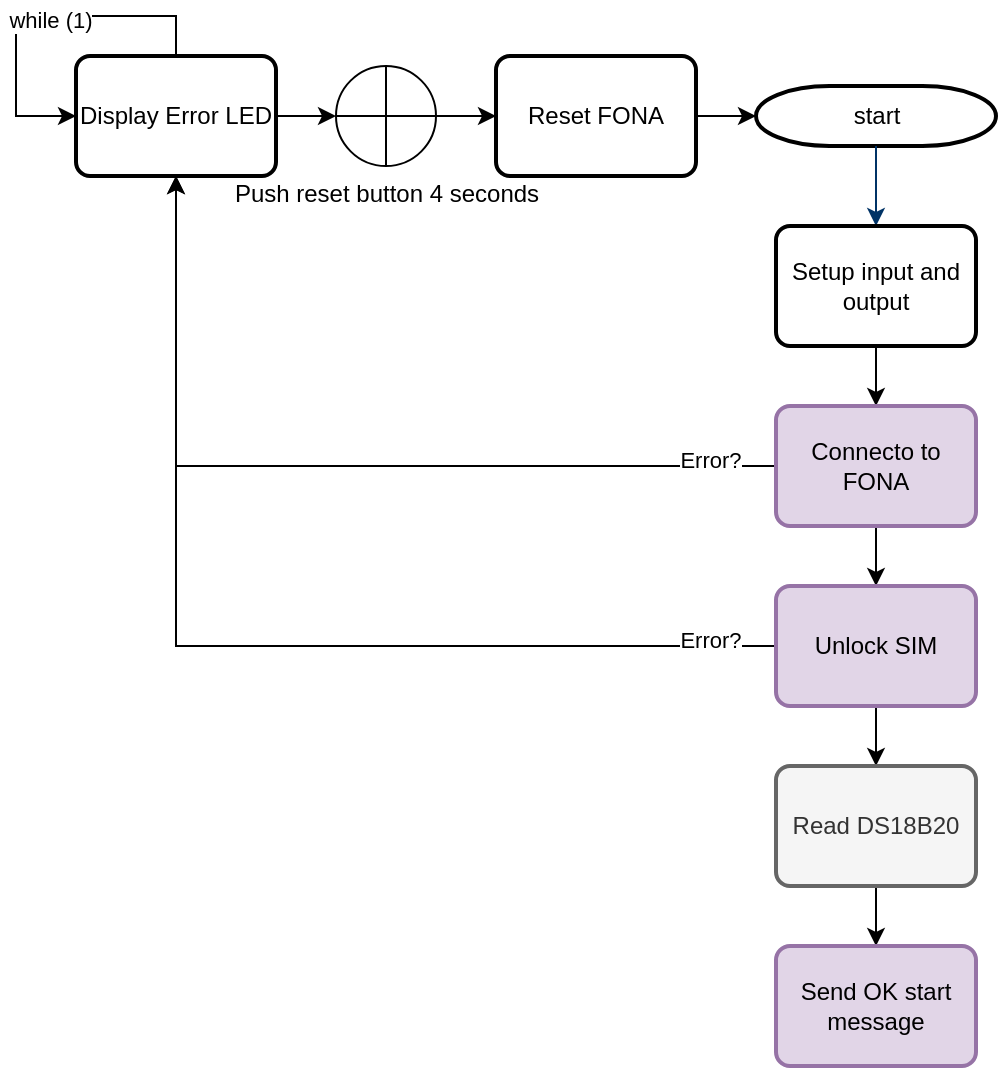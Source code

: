 <mxfile version="13.8.5" type="github">
  <diagram id="6a731a19-8d31-9384-78a2-239565b7b9f0" name="Page-1">
    <mxGraphModel dx="2591" dy="781" grid="1" gridSize="10" guides="1" tooltips="1" connect="1" arrows="1" fold="1" page="1" pageScale="1" pageWidth="1169" pageHeight="827" background="#ffffff" math="0" shadow="0">
      <root>
        <mxCell id="0" />
        <mxCell id="1" parent="0" />
        <mxCell id="2" value="start" style="shape=mxgraph.flowchart.terminator;strokeWidth=2;gradientColor=none;gradientDirection=north;fontStyle=0;html=1;" parent="1" vertex="1">
          <mxGeometry x="260" y="60" width="120" height="30" as="geometry" />
        </mxCell>
        <mxCell id="7" style="fontStyle=1;strokeColor=#003366;strokeWidth=1;html=1;" parent="1" source="2" edge="1">
          <mxGeometry relative="1" as="geometry">
            <mxPoint x="320" y="130" as="targetPoint" />
          </mxGeometry>
        </mxCell>
        <mxCell id="q-yUy6KLLp3OQgvRpyQH-70" style="edgeStyle=orthogonalEdgeStyle;rounded=0;orthogonalLoop=1;jettySize=auto;html=1;" edge="1" parent="1" source="q-yUy6KLLp3OQgvRpyQH-55" target="q-yUy6KLLp3OQgvRpyQH-67">
          <mxGeometry relative="1" as="geometry" />
        </mxCell>
        <mxCell id="q-yUy6KLLp3OQgvRpyQH-55" value="&lt;div&gt;Setup input and output&lt;/div&gt;" style="rounded=1;whiteSpace=wrap;html=1;absoluteArcSize=1;arcSize=14;strokeWidth=2;" vertex="1" parent="1">
          <mxGeometry x="270" y="130" width="100" height="60" as="geometry" />
        </mxCell>
        <mxCell id="q-yUy6KLLp3OQgvRpyQH-58" style="edgeStyle=orthogonalEdgeStyle;rounded=0;orthogonalLoop=1;jettySize=auto;html=1;" edge="1" parent="1" source="q-yUy6KLLp3OQgvRpyQH-57" target="q-yUy6KLLp3OQgvRpyQH-57">
          <mxGeometry relative="1" as="geometry">
            <mxPoint x="-30" y="45" as="targetPoint" />
            <Array as="points">
              <mxPoint x="-30" y="25" />
              <mxPoint x="-110" y="25" />
              <mxPoint x="-110" y="75" />
            </Array>
          </mxGeometry>
        </mxCell>
        <mxCell id="q-yUy6KLLp3OQgvRpyQH-59" value="&lt;div&gt;while (1)&lt;/div&gt;" style="edgeLabel;html=1;align=center;verticalAlign=middle;resizable=0;points=[];" vertex="1" connectable="0" parent="q-yUy6KLLp3OQgvRpyQH-58">
          <mxGeometry x="-0.078" y="2" relative="1" as="geometry">
            <mxPoint as="offset" />
          </mxGeometry>
        </mxCell>
        <mxCell id="q-yUy6KLLp3OQgvRpyQH-65" style="edgeStyle=orthogonalEdgeStyle;rounded=0;orthogonalLoop=1;jettySize=auto;html=1;entryX=0;entryY=0.5;entryDx=0;entryDy=0;entryPerimeter=0;" edge="1" parent="1" source="q-yUy6KLLp3OQgvRpyQH-57" target="q-yUy6KLLp3OQgvRpyQH-63">
          <mxGeometry relative="1" as="geometry" />
        </mxCell>
        <mxCell id="q-yUy6KLLp3OQgvRpyQH-57" value="Display Error LED" style="rounded=1;whiteSpace=wrap;html=1;absoluteArcSize=1;arcSize=14;strokeWidth=2;" vertex="1" parent="1">
          <mxGeometry x="-80" y="45" width="100" height="60" as="geometry" />
        </mxCell>
        <mxCell id="q-yUy6KLLp3OQgvRpyQH-62" style="edgeStyle=orthogonalEdgeStyle;rounded=0;orthogonalLoop=1;jettySize=auto;html=1;entryX=0;entryY=0.5;entryDx=0;entryDy=0;entryPerimeter=0;" edge="1" parent="1" source="q-yUy6KLLp3OQgvRpyQH-60" target="2">
          <mxGeometry relative="1" as="geometry" />
        </mxCell>
        <mxCell id="q-yUy6KLLp3OQgvRpyQH-60" value="Reset FONA" style="rounded=1;whiteSpace=wrap;html=1;absoluteArcSize=1;arcSize=14;strokeWidth=2;" vertex="1" parent="1">
          <mxGeometry x="130" y="45" width="100" height="60" as="geometry" />
        </mxCell>
        <mxCell id="q-yUy6KLLp3OQgvRpyQH-64" style="edgeStyle=orthogonalEdgeStyle;rounded=0;orthogonalLoop=1;jettySize=auto;html=1;entryX=0;entryY=0.5;entryDx=0;entryDy=0;" edge="1" parent="1" source="q-yUy6KLLp3OQgvRpyQH-63" target="q-yUy6KLLp3OQgvRpyQH-60">
          <mxGeometry relative="1" as="geometry" />
        </mxCell>
        <mxCell id="q-yUy6KLLp3OQgvRpyQH-63" value="&lt;div&gt;Push reset button 4 seconds&lt;/div&gt;" style="verticalLabelPosition=bottom;verticalAlign=top;html=1;shape=mxgraph.flowchart.summing_function;" vertex="1" parent="1">
          <mxGeometry x="50" y="50" width="50" height="50" as="geometry" />
        </mxCell>
        <mxCell id="q-yUy6KLLp3OQgvRpyQH-68" style="edgeStyle=orthogonalEdgeStyle;rounded=0;orthogonalLoop=1;jettySize=auto;html=1;entryX=0.5;entryY=1;entryDx=0;entryDy=0;" edge="1" parent="1" source="q-yUy6KLLp3OQgvRpyQH-67" target="q-yUy6KLLp3OQgvRpyQH-57">
          <mxGeometry relative="1" as="geometry" />
        </mxCell>
        <mxCell id="q-yUy6KLLp3OQgvRpyQH-69" value="&lt;div&gt;Error?&lt;/div&gt;" style="edgeLabel;html=1;align=center;verticalAlign=middle;resizable=0;points=[];" vertex="1" connectable="0" parent="q-yUy6KLLp3OQgvRpyQH-68">
          <mxGeometry x="-0.852" y="-3" relative="1" as="geometry">
            <mxPoint as="offset" />
          </mxGeometry>
        </mxCell>
        <mxCell id="q-yUy6KLLp3OQgvRpyQH-72" style="edgeStyle=orthogonalEdgeStyle;rounded=0;orthogonalLoop=1;jettySize=auto;html=1;entryX=0.5;entryY=0;entryDx=0;entryDy=0;" edge="1" parent="1" source="q-yUy6KLLp3OQgvRpyQH-67" target="q-yUy6KLLp3OQgvRpyQH-71">
          <mxGeometry relative="1" as="geometry" />
        </mxCell>
        <mxCell id="q-yUy6KLLp3OQgvRpyQH-67" value="&lt;div&gt;Connecto to FONA&lt;br&gt;&lt;/div&gt;" style="rounded=1;whiteSpace=wrap;html=1;absoluteArcSize=1;arcSize=14;strokeWidth=2;fillColor=#e1d5e7;strokeColor=#9673a6;" vertex="1" parent="1">
          <mxGeometry x="270" y="220" width="100" height="60" as="geometry" />
        </mxCell>
        <mxCell id="q-yUy6KLLp3OQgvRpyQH-73" style="edgeStyle=orthogonalEdgeStyle;rounded=0;orthogonalLoop=1;jettySize=auto;html=1;entryX=0.5;entryY=1;entryDx=0;entryDy=0;" edge="1" parent="1" source="q-yUy6KLLp3OQgvRpyQH-71" target="q-yUy6KLLp3OQgvRpyQH-57">
          <mxGeometry relative="1" as="geometry" />
        </mxCell>
        <mxCell id="q-yUy6KLLp3OQgvRpyQH-74" value="&lt;div&gt;Error?&lt;/div&gt;" style="edgeLabel;html=1;align=center;verticalAlign=middle;resizable=0;points=[];" vertex="1" connectable="0" parent="q-yUy6KLLp3OQgvRpyQH-73">
          <mxGeometry x="-0.877" y="-3" relative="1" as="geometry">
            <mxPoint as="offset" />
          </mxGeometry>
        </mxCell>
        <mxCell id="q-yUy6KLLp3OQgvRpyQH-77" style="edgeStyle=orthogonalEdgeStyle;rounded=0;orthogonalLoop=1;jettySize=auto;html=1;entryX=0.5;entryY=0;entryDx=0;entryDy=0;" edge="1" parent="1" source="q-yUy6KLLp3OQgvRpyQH-71" target="q-yUy6KLLp3OQgvRpyQH-76">
          <mxGeometry relative="1" as="geometry" />
        </mxCell>
        <mxCell id="q-yUy6KLLp3OQgvRpyQH-71" value="&lt;div&gt;Unlock SIM&lt;br&gt;&lt;/div&gt;" style="rounded=1;whiteSpace=wrap;html=1;absoluteArcSize=1;arcSize=14;strokeWidth=2;fillColor=#e1d5e7;strokeColor=#9673a6;" vertex="1" parent="1">
          <mxGeometry x="270" y="310" width="100" height="60" as="geometry" />
        </mxCell>
        <mxCell id="q-yUy6KLLp3OQgvRpyQH-79" style="edgeStyle=orthogonalEdgeStyle;rounded=0;orthogonalLoop=1;jettySize=auto;html=1;entryX=0.5;entryY=0;entryDx=0;entryDy=0;" edge="1" parent="1" source="q-yUy6KLLp3OQgvRpyQH-76" target="q-yUy6KLLp3OQgvRpyQH-78">
          <mxGeometry relative="1" as="geometry" />
        </mxCell>
        <mxCell id="q-yUy6KLLp3OQgvRpyQH-76" value="Read DS18B20" style="rounded=1;whiteSpace=wrap;html=1;absoluteArcSize=1;arcSize=14;strokeWidth=2;fillColor=#f5f5f5;strokeColor=#666666;fontColor=#333333;" vertex="1" parent="1">
          <mxGeometry x="270" y="400" width="100" height="60" as="geometry" />
        </mxCell>
        <mxCell id="q-yUy6KLLp3OQgvRpyQH-78" value="Send OK start message" style="rounded=1;whiteSpace=wrap;html=1;absoluteArcSize=1;arcSize=14;strokeWidth=2;fillColor=#e1d5e7;strokeColor=#9673a6;" vertex="1" parent="1">
          <mxGeometry x="270" y="490" width="100" height="60" as="geometry" />
        </mxCell>
      </root>
    </mxGraphModel>
  </diagram>
</mxfile>
